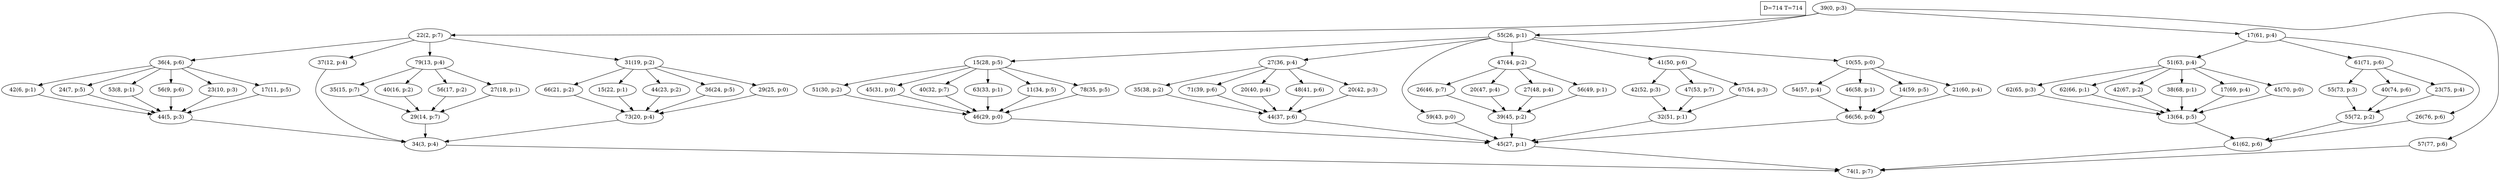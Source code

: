 digraph Task {
i [shape=box, label="D=714 T=714"]; 
0 [label="39(0, p:3)"];
1 [label="74(1, p:7)"];
2 [label="22(2, p:7)"];
3 [label="34(3, p:4)"];
4 [label="36(4, p:6)"];
5 [label="44(5, p:3)"];
6 [label="42(6, p:1)"];
7 [label="24(7, p:5)"];
8 [label="53(8, p:1)"];
9 [label="56(9, p:6)"];
10 [label="23(10, p:3)"];
11 [label="17(11, p:5)"];
12 [label="37(12, p:4)"];
13 [label="79(13, p:4)"];
14 [label="29(14, p:7)"];
15 [label="35(15, p:7)"];
16 [label="40(16, p:2)"];
17 [label="56(17, p:2)"];
18 [label="27(18, p:1)"];
19 [label="31(19, p:2)"];
20 [label="73(20, p:4)"];
21 [label="66(21, p:2)"];
22 [label="15(22, p:1)"];
23 [label="44(23, p:2)"];
24 [label="36(24, p:5)"];
25 [label="29(25, p:0)"];
26 [label="55(26, p:1)"];
27 [label="45(27, p:1)"];
28 [label="15(28, p:5)"];
29 [label="46(29, p:0)"];
30 [label="51(30, p:2)"];
31 [label="45(31, p:0)"];
32 [label="40(32, p:7)"];
33 [label="63(33, p:1)"];
34 [label="11(34, p:5)"];
35 [label="78(35, p:5)"];
36 [label="27(36, p:4)"];
37 [label="44(37, p:6)"];
38 [label="35(38, p:2)"];
39 [label="71(39, p:6)"];
40 [label="20(40, p:4)"];
41 [label="48(41, p:6)"];
42 [label="20(42, p:3)"];
43 [label="59(43, p:0)"];
44 [label="47(44, p:2)"];
45 [label="39(45, p:2)"];
46 [label="26(46, p:7)"];
47 [label="20(47, p:4)"];
48 [label="27(48, p:4)"];
49 [label="56(49, p:1)"];
50 [label="41(50, p:6)"];
51 [label="32(51, p:1)"];
52 [label="42(52, p:3)"];
53 [label="47(53, p:7)"];
54 [label="67(54, p:3)"];
55 [label="10(55, p:0)"];
56 [label="66(56, p:0)"];
57 [label="54(57, p:4)"];
58 [label="46(58, p:1)"];
59 [label="14(59, p:5)"];
60 [label="21(60, p:4)"];
61 [label="17(61, p:4)"];
62 [label="61(62, p:6)"];
63 [label="51(63, p:4)"];
64 [label="13(64, p:5)"];
65 [label="62(65, p:3)"];
66 [label="62(66, p:1)"];
67 [label="42(67, p:2)"];
68 [label="38(68, p:1)"];
69 [label="17(69, p:4)"];
70 [label="45(70, p:0)"];
71 [label="61(71, p:6)"];
72 [label="55(72, p:2)"];
73 [label="55(73, p:3)"];
74 [label="40(74, p:6)"];
75 [label="23(75, p:4)"];
76 [label="26(76, p:6)"];
77 [label="57(77, p:6)"];
0 -> 2;
0 -> 26;
0 -> 61;
0 -> 77;
2 -> 4;
2 -> 12;
2 -> 13;
2 -> 19;
3 -> 1;
4 -> 6;
4 -> 7;
4 -> 8;
4 -> 9;
4 -> 10;
4 -> 11;
5 -> 3;
6 -> 5;
7 -> 5;
8 -> 5;
9 -> 5;
10 -> 5;
11 -> 5;
12 -> 3;
13 -> 15;
13 -> 16;
13 -> 17;
13 -> 18;
14 -> 3;
15 -> 14;
16 -> 14;
17 -> 14;
18 -> 14;
19 -> 21;
19 -> 22;
19 -> 23;
19 -> 24;
19 -> 25;
20 -> 3;
21 -> 20;
22 -> 20;
23 -> 20;
24 -> 20;
25 -> 20;
26 -> 28;
26 -> 36;
26 -> 43;
26 -> 44;
26 -> 50;
26 -> 55;
27 -> 1;
28 -> 30;
28 -> 31;
28 -> 32;
28 -> 33;
28 -> 34;
28 -> 35;
29 -> 27;
30 -> 29;
31 -> 29;
32 -> 29;
33 -> 29;
34 -> 29;
35 -> 29;
36 -> 38;
36 -> 39;
36 -> 40;
36 -> 41;
36 -> 42;
37 -> 27;
38 -> 37;
39 -> 37;
40 -> 37;
41 -> 37;
42 -> 37;
43 -> 27;
44 -> 46;
44 -> 47;
44 -> 48;
44 -> 49;
45 -> 27;
46 -> 45;
47 -> 45;
48 -> 45;
49 -> 45;
50 -> 52;
50 -> 53;
50 -> 54;
51 -> 27;
52 -> 51;
53 -> 51;
54 -> 51;
55 -> 57;
55 -> 58;
55 -> 59;
55 -> 60;
56 -> 27;
57 -> 56;
58 -> 56;
59 -> 56;
60 -> 56;
61 -> 63;
61 -> 71;
61 -> 76;
62 -> 1;
63 -> 65;
63 -> 66;
63 -> 67;
63 -> 68;
63 -> 69;
63 -> 70;
64 -> 62;
65 -> 64;
66 -> 64;
67 -> 64;
68 -> 64;
69 -> 64;
70 -> 64;
71 -> 73;
71 -> 74;
71 -> 75;
72 -> 62;
73 -> 72;
74 -> 72;
75 -> 72;
76 -> 62;
77 -> 1;
}
